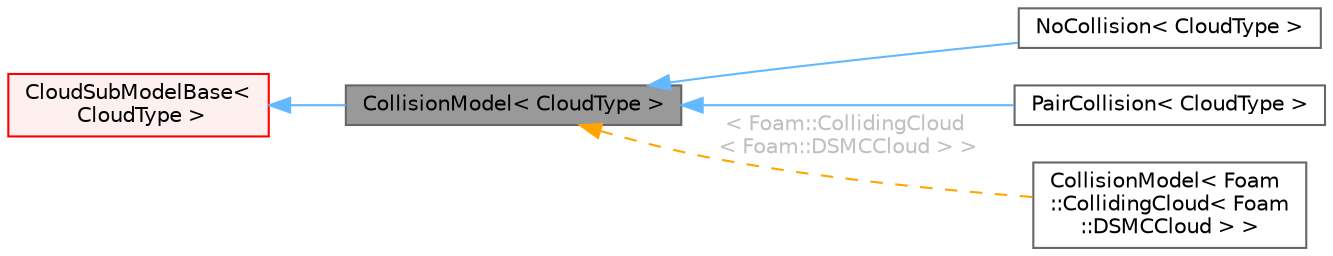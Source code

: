 digraph "CollisionModel&lt; CloudType &gt;"
{
 // LATEX_PDF_SIZE
  bgcolor="transparent";
  edge [fontname=Helvetica,fontsize=10,labelfontname=Helvetica,labelfontsize=10];
  node [fontname=Helvetica,fontsize=10,shape=box,height=0.2,width=0.4];
  rankdir="LR";
  Node1 [id="Node000001",label="CollisionModel\< CloudType \>",height=0.2,width=0.4,color="gray40", fillcolor="grey60", style="filled", fontcolor="black",tooltip="Templated collision model class."];
  Node2 -> Node1 [id="edge1_Node000001_Node000002",dir="back",color="steelblue1",style="solid",tooltip=" "];
  Node2 [id="Node000002",label="CloudSubModelBase\<\l CloudType \>",height=0.2,width=0.4,color="red", fillcolor="#FFF0F0", style="filled",URL="$classFoam_1_1CloudSubModelBase.html",tooltip="Base class for cloud sub-models."];
  Node1 -> Node4 [id="edge2_Node000001_Node000004",dir="back",color="steelblue1",style="solid",tooltip=" "];
  Node4 [id="Node000004",label="NoCollision\< CloudType \>",height=0.2,width=0.4,color="gray40", fillcolor="white", style="filled",URL="$classFoam_1_1NoCollision.html",tooltip="Place holder for 'none' option."];
  Node1 -> Node5 [id="edge3_Node000001_Node000005",dir="back",color="steelblue1",style="solid",tooltip=" "];
  Node5 [id="Node000005",label="PairCollision\< CloudType \>",height=0.2,width=0.4,color="gray40", fillcolor="white", style="filled",URL="$classFoam_1_1PairCollision.html",tooltip=" "];
  Node1 -> Node6 [id="edge4_Node000001_Node000006",dir="back",color="orange",style="dashed",tooltip=" ",label=" \< Foam::CollidingCloud\l\< Foam::DSMCCloud \> \>",fontcolor="grey" ];
  Node6 [id="Node000006",label="CollisionModel\< Foam\l::CollidingCloud\< Foam\l::DSMCCloud \> \>",height=0.2,width=0.4,color="gray40", fillcolor="white", style="filled",URL="$classFoam_1_1CollisionModel.html",tooltip=" "];
}
